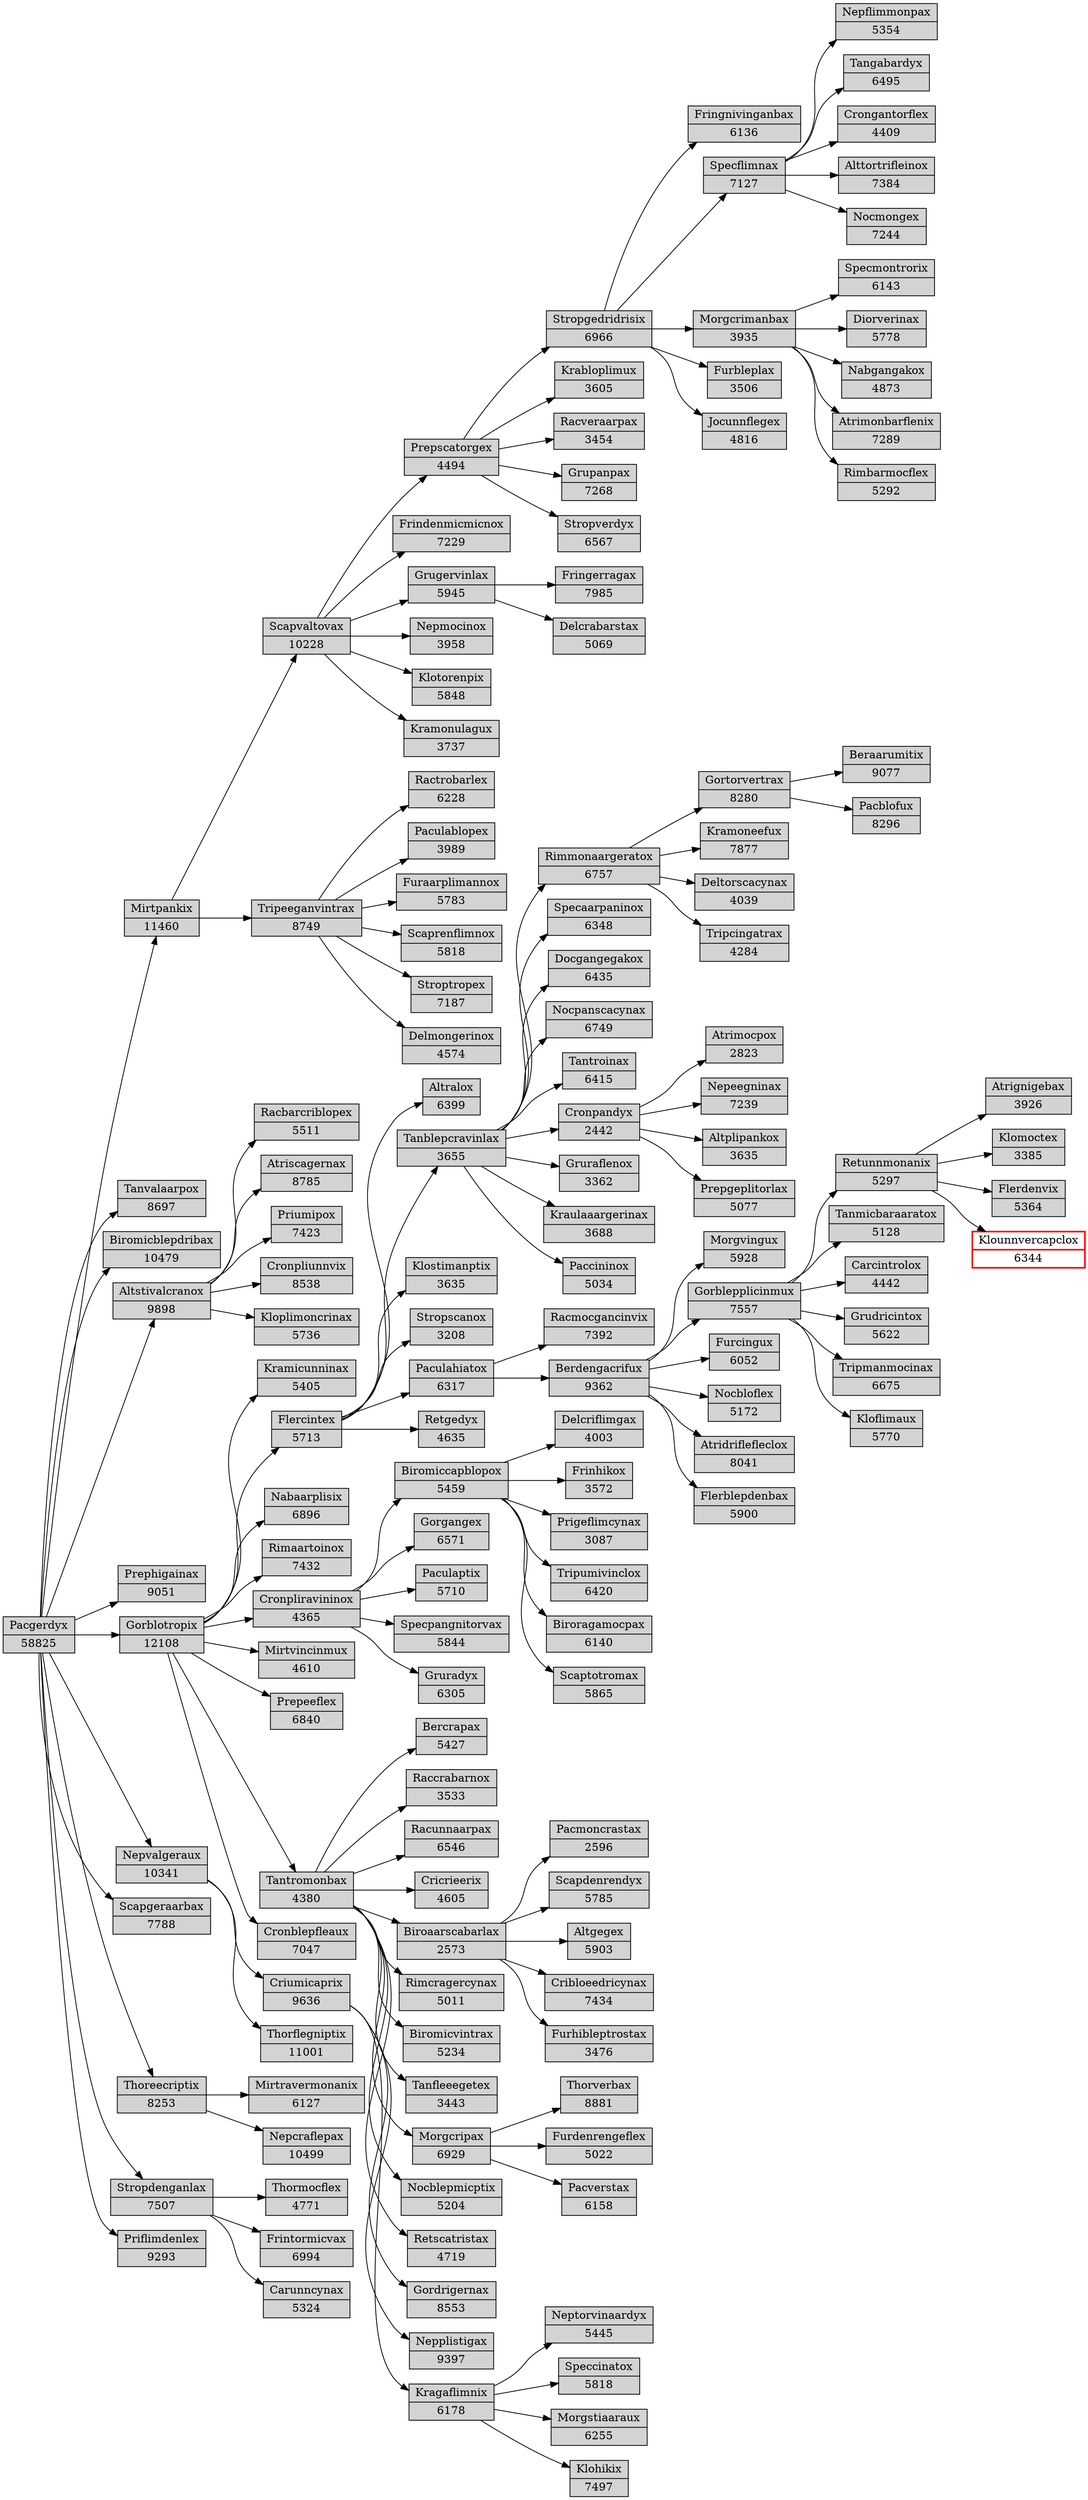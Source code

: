 digraph g { 
graph [rankdir=LR]
node [shape=record fillcolor=lightgrey style=filled]
  Pacgerdyx [label="Pacgerdyx|58825"]
  Mirtpankix [label="Mirtpankix|11460"]
  Scapvaltovax [label="Scapvaltovax|10228"]
  Prepscatorgex [label="Prepscatorgex|4494"]
  Stropgedridrisix [label="Stropgedridrisix|6966"]
  Fringnivinganbax [label="Fringnivinganbax|6136"]
  Specflimnax [label="Specflimnax|7127"]
  Nepflimmonpax [label="Nepflimmonpax|5354"]
  Tangabardyx [label="Tangabardyx|6495"]
  Crongantorflex [label="Crongantorflex|4409"]
  Alttortrifleinox [label="Alttortrifleinox|7384"]
  Nocmongex [label="Nocmongex|7244"]
  Morgcrimanbax [label="Morgcrimanbax|3935"]
  Specmontrorix [label="Specmontrorix|6143"]
  Diorverinax [label="Diorverinax|5778"]
  Nabgangakox [label="Nabgangakox|4873"]
  Atrimonbarflenix [label="Atrimonbarflenix|7289"]
  Rimbarmocflex [label="Rimbarmocflex|5292"]
  Furbleplax [label="Furbleplax|3506"]
  Jocunnflegex [label="Jocunnflegex|4816"]
  Krabloplimux [label="Krabloplimux|3605"]
  Racveraarpax [label="Racveraarpax|3454"]
  Grupanpax [label="Grupanpax|7268"]
  Stropverdyx [label="Stropverdyx|6567"]
  Frindenmicmicnox [label="Frindenmicmicnox|7229"]
  Grugervinlax [label="Grugervinlax|5945"]
  Fringerragax [label="Fringerragax|7985"]
  Delcrabarstax [label="Delcrabarstax|5069"]
  Nepmocinox [label="Nepmocinox|3958"]
  Klotorenpix [label="Klotorenpix|5848"]
  Kramonulagux [label="Kramonulagux|3737"]
  Tripeeganvintrax [label="Tripeeganvintrax|8749"]
  Ractrobarlex [label="Ractrobarlex|6228"]
  Paculablopex [label="Paculablopex|3989"]
  Furaarplimannox [label="Furaarplimannox|5783"]
  Scaprenflimnox [label="Scaprenflimnox|5818"]
  Stroptropex [label="Stroptropex|7187"]
  Delmongerinox [label="Delmongerinox|4574"]
  Tanvalaarpox [label="Tanvalaarpox|8697"]
  Biromicblepdribax [label="Biromicblepdribax|10479"]
  Altstivalcranox [label="Altstivalcranox|9898"]
  Racbarcriblopex [label="Racbarcriblopex|5511"]
  Atriscagernax [label="Atriscagernax|8785"]
  Priumipox [label="Priumipox|7423"]
  Cronpliunnvix [label="Cronpliunnvix|8538"]
  Kloplimoncrinax [label="Kloplimoncrinax|5736"]
  Prephigainax [label="Prephigainax|9051"]
  Gorblotropix [label="Gorblotropix|12108"]
  Kramicunninax [label="Kramicunninax|5405"]
  Flercintex [label="Flercintex|5713"]
  Altralox [label="Altralox|6399"]
  Tanblepcravinlax [label="Tanblepcravinlax|3655"]
  Rimmonaargeratox [label="Rimmonaargeratox|6757"]
  Gortorvertrax [label="Gortorvertrax|8280"]
  Beraarumitix [label="Beraarumitix|9077"]
  Pacblofux [label="Pacblofux|8296"]
  Kramoneefux [label="Kramoneefux|7877"]
  Deltorscacynax [label="Deltorscacynax|4039"]
  Tripcingatrax [label="Tripcingatrax|4284"]
  Specaarpaninox [label="Specaarpaninox|6348"]
  Docgangegakox [label="Docgangegakox|6435"]
  Nocpanscacynax [label="Nocpanscacynax|6749"]
  Tantroinax [label="Tantroinax|6415"]
  Cronpandyx [label="Cronpandyx|2442"]
  Atrimocpox [label="Atrimocpox|2823"]
  Nepeegninax [label="Nepeegninax|7239"]
  Altplipankox [label="Altplipankox|3635"]
  Prepgeplitorlax [label="Prepgeplitorlax|5077"]
  Gruraflenox [label="Gruraflenox|3362"]
  Kraulaaargerinax [label="Kraulaaargerinax|3688"]
  Paccininox [label="Paccininox|5034"]
  Klostimanptix [label="Klostimanptix|3635"]
  Stropscanox [label="Stropscanox|3208"]
  Paculahiatox [label="Paculahiatox|6317"]
  Racmocgancinvix [label="Racmocgancinvix|7392"]
  Berdengacrifux [label="Berdengacrifux|9362"]
  Morgvingux [label="Morgvingux|5928"]
  Gorblepplicinmux [label="Gorblepplicinmux|7557"]
  Retunnmonanix [label="Retunnmonanix|5297"]
  Atrignigebax [label="Atrignigebax|3926"]
  Klomoctex [label="Klomoctex|3385"]
  Flerdenvix [label="Flerdenvix|5364"]
  Klounnvercapclox [label="Klounnvercapclox|6344" color=red style=bold]
  Tanmicbaraaratox [label="Tanmicbaraaratox|5128"]
  Carcintrolox [label="Carcintrolox|4442"]
  Grudricintox [label="Grudricintox|5622"]
  Tripmanmocinax [label="Tripmanmocinax|6675"]
  Kloflimaux [label="Kloflimaux|5770"]
  Furcingux [label="Furcingux|6052"]
  Nocbloflex [label="Nocbloflex|5172"]
  Atridriflefleclox [label="Atridriflefleclox|8041"]
  Flerblepdenbax [label="Flerblepdenbax|5900"]
  Retgedyx [label="Retgedyx|4635"]
  Nabaarplisix [label="Nabaarplisix|6896"]
  Rimaartoinox [label="Rimaartoinox|7432"]
  Cronpliravininox [label="Cronpliravininox|4365"]
  Biromiccapblopox [label="Biromiccapblopox|5459"]
  Delcriflimgax [label="Delcriflimgax|4003"]
  Frinhikox [label="Frinhikox|3572"]
  Prigeflimcynax [label="Prigeflimcynax|3087"]
  Tripumivinclox [label="Tripumivinclox|6420"]
  Biroragamocpax [label="Biroragamocpax|6140"]
  Scaptotromax [label="Scaptotromax|5865"]
  Gorgangex [label="Gorgangex|6571"]
  Paculaptix [label="Paculaptix|5710"]
  Specpangnitorvax [label="Specpangnitorvax|5844"]
  Gruradyx [label="Gruradyx|6305"]
  Mirtvincinmux [label="Mirtvincinmux|4610"]
  Prepeeflex [label="Prepeeflex|6840"]
  Tantromonbax [label="Tantromonbax|4380"]
  Bercrapax [label="Bercrapax|5427"]
  Raccrabarnox [label="Raccrabarnox|3533"]
  Racunnaarpax [label="Racunnaarpax|6546"]
  Cricrieerix [label="Cricrieerix|4605"]
  Biroaarscabarlax [label="Biroaarscabarlax|2573"]
  Pacmoncrastax [label="Pacmoncrastax|2596"]
  Scapdenrendyx [label="Scapdenrendyx|5785"]
  Altgegex [label="Altgegex|5903"]
  Cribloeedricynax [label="Cribloeedricynax|7434"]
  Furhibleptrostax [label="Furhibleptrostax|3476"]
  Rimcragercynax [label="Rimcragercynax|5011"]
  Biromicvintrax [label="Biromicvintrax|5234"]
  Tanfleeegetex [label="Tanfleeegetex|3443"]
  Morgcripax [label="Morgcripax|6929"]
  Thorverbax [label="Thorverbax|8881"]
  Furdenrengeflex [label="Furdenrengeflex|5022"]
  Pacverstax [label="Pacverstax|6158"]
  Nocblepmicptix [label="Nocblepmicptix|5204"]
  Retscatristax [label="Retscatristax|4719"]
  Cronblepfleaux [label="Cronblepfleaux|7047"]
  Nepvalgeraux [label="Nepvalgeraux|10341"]
  Criumicaprix [label="Criumicaprix|9636"]
  Gordrigernax [label="Gordrigernax|8553"]
  Nepplistigax [label="Nepplistigax|9397"]
  Kragaflimnix [label="Kragaflimnix|6178"]
  Neptorvinaardyx [label="Neptorvinaardyx|5445"]
  Speccinatox [label="Speccinatox|5818"]
  Morgstiaaraux [label="Morgstiaaraux|6255"]
  Klohikix [label="Klohikix|7497"]
  Thorflegniptix [label="Thorflegniptix|11001"]
  Scapgeraarbax [label="Scapgeraarbax|7788"]
  Thoreecriptix [label="Thoreecriptix|8253"]
  Mirtravermonanix [label="Mirtravermonanix|6127"]
  Nepcraflepax [label="Nepcraflepax|10499"]
  Stropdenganlax [label="Stropdenganlax|7507"]
  Thormocflex [label="Thormocflex|4771"]
  Frintormicvax [label="Frintormicvax|6994"]
  Carunncynax [label="Carunncynax|5324"]
  Priflimdenlex [label="Priflimdenlex|9293"]
  Pacgerdyx -> Mirtpankix;
  Pacgerdyx -> Tanvalaarpox;
  Pacgerdyx -> Biromicblepdribax;
  Pacgerdyx -> Altstivalcranox;
  Pacgerdyx -> Prephigainax;
  Pacgerdyx -> Gorblotropix;
  Pacgerdyx -> Nepvalgeraux;
  Pacgerdyx -> Scapgeraarbax;
  Pacgerdyx -> Thoreecriptix;
  Pacgerdyx -> Stropdenganlax;
  Pacgerdyx -> Priflimdenlex;
  Mirtpankix -> Scapvaltovax;
  Mirtpankix -> Tripeeganvintrax;
  Scapvaltovax -> Prepscatorgex;
  Scapvaltovax -> Frindenmicmicnox;
  Scapvaltovax -> Grugervinlax;
  Scapvaltovax -> Nepmocinox;
  Scapvaltovax -> Klotorenpix;
  Scapvaltovax -> Kramonulagux;
  Prepscatorgex -> Stropgedridrisix;
  Prepscatorgex -> Krabloplimux;
  Prepscatorgex -> Racveraarpax;
  Prepscatorgex -> Grupanpax;
  Prepscatorgex -> Stropverdyx;
  Stropgedridrisix -> Fringnivinganbax;
  Stropgedridrisix -> Specflimnax;
  Stropgedridrisix -> Morgcrimanbax;
  Stropgedridrisix -> Furbleplax;
  Stropgedridrisix -> Jocunnflegex;
  Specflimnax -> Nepflimmonpax;
  Specflimnax -> Tangabardyx;
  Specflimnax -> Crongantorflex;
  Specflimnax -> Alttortrifleinox;
  Specflimnax -> Nocmongex;
  Morgcrimanbax -> Specmontrorix;
  Morgcrimanbax -> Diorverinax;
  Morgcrimanbax -> Nabgangakox;
  Morgcrimanbax -> Atrimonbarflenix;
  Morgcrimanbax -> Rimbarmocflex;
  Grugervinlax -> Fringerragax;
  Grugervinlax -> Delcrabarstax;
  Tripeeganvintrax -> Ractrobarlex;
  Tripeeganvintrax -> Paculablopex;
  Tripeeganvintrax -> Furaarplimannox;
  Tripeeganvintrax -> Scaprenflimnox;
  Tripeeganvintrax -> Stroptropex;
  Tripeeganvintrax -> Delmongerinox;
  Altstivalcranox -> Racbarcriblopex;
  Altstivalcranox -> Atriscagernax;
  Altstivalcranox -> Priumipox;
  Altstivalcranox -> Cronpliunnvix;
  Altstivalcranox -> Kloplimoncrinax;
  Gorblotropix -> Kramicunninax;
  Gorblotropix -> Flercintex;
  Gorblotropix -> Nabaarplisix;
  Gorblotropix -> Rimaartoinox;
  Gorblotropix -> Cronpliravininox;
  Gorblotropix -> Mirtvincinmux;
  Gorblotropix -> Prepeeflex;
  Gorblotropix -> Tantromonbax;
  Gorblotropix -> Cronblepfleaux;
  Flercintex -> Altralox;
  Flercintex -> Tanblepcravinlax;
  Flercintex -> Klostimanptix;
  Flercintex -> Stropscanox;
  Flercintex -> Paculahiatox;
  Flercintex -> Retgedyx;
  Tanblepcravinlax -> Rimmonaargeratox;
  Tanblepcravinlax -> Specaarpaninox;
  Tanblepcravinlax -> Docgangegakox;
  Tanblepcravinlax -> Nocpanscacynax;
  Tanblepcravinlax -> Tantroinax;
  Tanblepcravinlax -> Cronpandyx;
  Tanblepcravinlax -> Gruraflenox;
  Tanblepcravinlax -> Kraulaaargerinax;
  Tanblepcravinlax -> Paccininox;
  Rimmonaargeratox -> Gortorvertrax;
  Rimmonaargeratox -> Kramoneefux;
  Rimmonaargeratox -> Deltorscacynax;
  Rimmonaargeratox -> Tripcingatrax;
  Gortorvertrax -> Beraarumitix;
  Gortorvertrax -> Pacblofux;
  Cronpandyx -> Atrimocpox;
  Cronpandyx -> Nepeegninax;
  Cronpandyx -> Altplipankox;
  Cronpandyx -> Prepgeplitorlax;
  Paculahiatox -> Racmocgancinvix;
  Paculahiatox -> Berdengacrifux;
  Berdengacrifux -> Morgvingux;
  Berdengacrifux -> Gorblepplicinmux;
  Berdengacrifux -> Furcingux;
  Berdengacrifux -> Nocbloflex;
  Berdengacrifux -> Atridriflefleclox;
  Berdengacrifux -> Flerblepdenbax;
  Gorblepplicinmux -> Retunnmonanix;
  Gorblepplicinmux -> Tanmicbaraaratox;
  Gorblepplicinmux -> Carcintrolox;
  Gorblepplicinmux -> Grudricintox;
  Gorblepplicinmux -> Tripmanmocinax;
  Gorblepplicinmux -> Kloflimaux;
  Retunnmonanix -> Atrignigebax;
  Retunnmonanix -> Klomoctex;
  Retunnmonanix -> Flerdenvix;
  Retunnmonanix -> Klounnvercapclox;
  Cronpliravininox -> Biromiccapblopox;
  Cronpliravininox -> Gorgangex;
  Cronpliravininox -> Paculaptix;
  Cronpliravininox -> Specpangnitorvax;
  Cronpliravininox -> Gruradyx;
  Biromiccapblopox -> Delcriflimgax;
  Biromiccapblopox -> Frinhikox;
  Biromiccapblopox -> Prigeflimcynax;
  Biromiccapblopox -> Tripumivinclox;
  Biromiccapblopox -> Biroragamocpax;
  Biromiccapblopox -> Scaptotromax;
  Tantromonbax -> Bercrapax;
  Tantromonbax -> Raccrabarnox;
  Tantromonbax -> Racunnaarpax;
  Tantromonbax -> Cricrieerix;
  Tantromonbax -> Biroaarscabarlax;
  Tantromonbax -> Rimcragercynax;
  Tantromonbax -> Biromicvintrax;
  Tantromonbax -> Tanfleeegetex;
  Tantromonbax -> Morgcripax;
  Tantromonbax -> Nocblepmicptix;
  Tantromonbax -> Retscatristax;
  Biroaarscabarlax -> Pacmoncrastax;
  Biroaarscabarlax -> Scapdenrendyx;
  Biroaarscabarlax -> Altgegex;
  Biroaarscabarlax -> Cribloeedricynax;
  Biroaarscabarlax -> Furhibleptrostax;
  Morgcripax -> Thorverbax;
  Morgcripax -> Furdenrengeflex;
  Morgcripax -> Pacverstax;
  Nepvalgeraux -> Criumicaprix;
  Nepvalgeraux -> Thorflegniptix;
  Criumicaprix -> Gordrigernax;
  Criumicaprix -> Nepplistigax;
  Criumicaprix -> Kragaflimnix;
  Kragaflimnix -> Neptorvinaardyx;
  Kragaflimnix -> Speccinatox;
  Kragaflimnix -> Morgstiaaraux;
  Kragaflimnix -> Klohikix;
  Thoreecriptix -> Mirtravermonanix;
  Thoreecriptix -> Nepcraflepax;
  Stropdenganlax -> Thormocflex;
  Stropdenganlax -> Frintormicvax;
  Stropdenganlax -> Carunncynax;
}